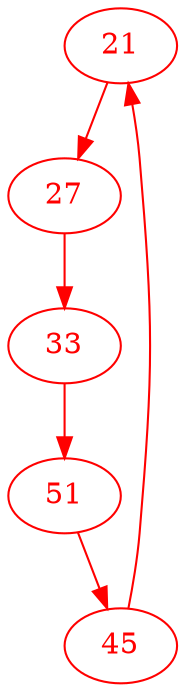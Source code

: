 digraph g{
node [color = red, fontcolor=red]; 21 27 33 45 51 ;
21 -> 27 [color=red] ;
27 -> 33 [color=red] ;
33 -> 51 [color=red] ;
45 -> 21 [color=red] ;
51 -> 45 [color=red] ;
}